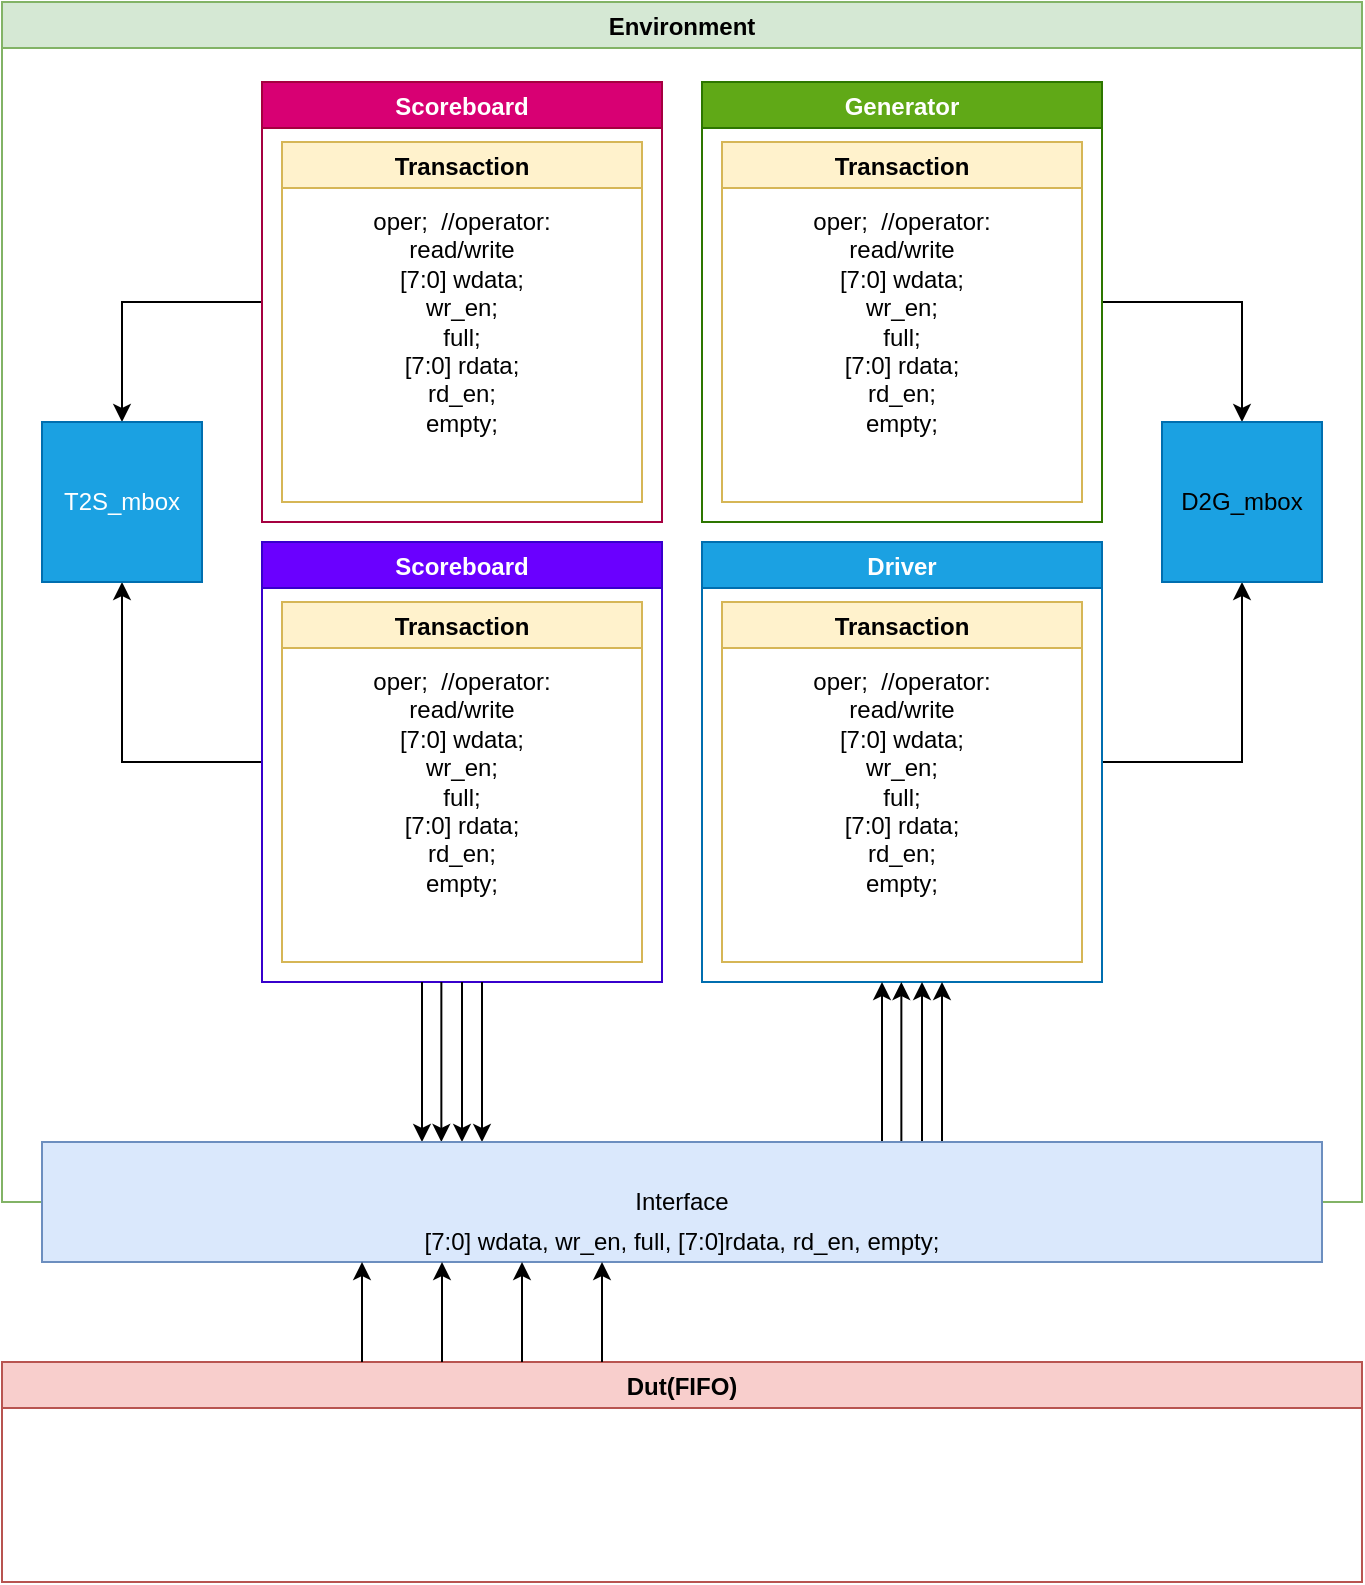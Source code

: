<mxfile version="26.0.16">
  <diagram name="페이지-1" id="jUn-iXYDyzqbW3ZydT3n">
    <mxGraphModel dx="1098" dy="1180" grid="1" gridSize="10" guides="1" tooltips="1" connect="1" arrows="1" fold="1" page="1" pageScale="1" pageWidth="1169" pageHeight="827" math="0" shadow="0">
      <root>
        <mxCell id="0" />
        <mxCell id="1" parent="0" />
        <mxCell id="eDUkALhH4fMnfee3VpbZ-59" value="Environment" style="swimlane;fillColor=#d5e8d4;strokeColor=#82b366;" parent="1" vertex="1">
          <mxGeometry x="60" y="20" width="680" height="600" as="geometry" />
        </mxCell>
        <mxCell id="eDUkALhH4fMnfee3VpbZ-60" style="edgeStyle=orthogonalEdgeStyle;html=1;exitX=0;exitY=0.5;exitDx=0;exitDy=0;entryX=0.5;entryY=0;entryDx=0;entryDy=0;rounded=0;curved=0;" parent="eDUkALhH4fMnfee3VpbZ-59" source="eDUkALhH4fMnfee3VpbZ-61" target="eDUkALhH4fMnfee3VpbZ-72" edge="1">
          <mxGeometry relative="1" as="geometry" />
        </mxCell>
        <mxCell id="eDUkALhH4fMnfee3VpbZ-61" value="Scoreboard" style="swimlane;startSize=23;fillColor=#d80073;fontColor=#ffffff;strokeColor=#A50040;" parent="eDUkALhH4fMnfee3VpbZ-59" vertex="1">
          <mxGeometry x="130" y="40" width="200" height="220" as="geometry" />
        </mxCell>
        <mxCell id="eDUkALhH4fMnfee3VpbZ-62" value="Transaction" style="swimlane;fillColor=#fff2cc;strokeColor=#d6b656;" parent="eDUkALhH4fMnfee3VpbZ-61" vertex="1">
          <mxGeometry x="10" y="30" width="180" height="180" as="geometry" />
        </mxCell>
        <mxCell id="eDUkALhH4fMnfee3VpbZ-91" value="&lt;div&gt;oper;&amp;nbsp; //operator: read/write&lt;/div&gt;&lt;div&gt;[7:0] wdata;&lt;/div&gt;&lt;div&gt;wr_en;&lt;/div&gt;&lt;div&gt;full;&lt;/div&gt;&lt;div&gt;[7:0] rdata;&lt;/div&gt;&lt;div&gt;rd_en;&lt;/div&gt;&lt;div&gt;empty;&lt;/div&gt;" style="text;html=1;align=center;verticalAlign=middle;whiteSpace=wrap;rounded=0;" parent="eDUkALhH4fMnfee3VpbZ-62" vertex="1">
          <mxGeometry x="40" y="30" width="100" height="120" as="geometry" />
        </mxCell>
        <mxCell id="eDUkALhH4fMnfee3VpbZ-63" style="edgeStyle=orthogonalEdgeStyle;html=1;exitX=0;exitY=0.5;exitDx=0;exitDy=0;entryX=0.5;entryY=1;entryDx=0;entryDy=0;rounded=0;curved=0;" parent="eDUkALhH4fMnfee3VpbZ-59" source="eDUkALhH4fMnfee3VpbZ-64" target="eDUkALhH4fMnfee3VpbZ-72" edge="1">
          <mxGeometry relative="1" as="geometry" />
        </mxCell>
        <mxCell id="eDUkALhH4fMnfee3VpbZ-64" value="Scoreboard" style="swimlane;startSize=23;fillColor=#6a00ff;fontColor=#ffffff;strokeColor=#3700CC;" parent="eDUkALhH4fMnfee3VpbZ-59" vertex="1">
          <mxGeometry x="130" y="270" width="200" height="220" as="geometry" />
        </mxCell>
        <mxCell id="eDUkALhH4fMnfee3VpbZ-65" value="Transaction" style="swimlane;fillColor=#fff2cc;strokeColor=#d6b656;" parent="eDUkALhH4fMnfee3VpbZ-64" vertex="1">
          <mxGeometry x="10" y="30" width="180" height="180" as="geometry" />
        </mxCell>
        <mxCell id="eDUkALhH4fMnfee3VpbZ-90" value="&lt;div&gt;oper;&amp;nbsp; //operator: read/write&lt;/div&gt;&lt;div&gt;[7:0] wdata;&lt;/div&gt;&lt;div&gt;wr_en;&lt;/div&gt;&lt;div&gt;full;&lt;/div&gt;&lt;div&gt;[7:0] rdata;&lt;/div&gt;&lt;div&gt;rd_en;&lt;/div&gt;&lt;div&gt;empty;&lt;/div&gt;" style="text;html=1;align=center;verticalAlign=middle;whiteSpace=wrap;rounded=0;" parent="eDUkALhH4fMnfee3VpbZ-65" vertex="1">
          <mxGeometry x="40" y="30" width="100" height="120" as="geometry" />
        </mxCell>
        <mxCell id="eDUkALhH4fMnfee3VpbZ-66" style="edgeStyle=orthogonalEdgeStyle;html=1;entryX=0.5;entryY=0;entryDx=0;entryDy=0;rounded=0;curved=0;" parent="eDUkALhH4fMnfee3VpbZ-59" source="eDUkALhH4fMnfee3VpbZ-67" target="eDUkALhH4fMnfee3VpbZ-73" edge="1">
          <mxGeometry relative="1" as="geometry" />
        </mxCell>
        <mxCell id="eDUkALhH4fMnfee3VpbZ-67" value="Generator" style="swimlane;startSize=23;fillColor=#60a917;strokeColor=#2D7600;fontColor=#ffffff;" parent="eDUkALhH4fMnfee3VpbZ-59" vertex="1">
          <mxGeometry x="350" y="40" width="200" height="220" as="geometry" />
        </mxCell>
        <mxCell id="eDUkALhH4fMnfee3VpbZ-68" value="Transaction" style="swimlane;fillColor=#fff2cc;strokeColor=#d6b656;" parent="eDUkALhH4fMnfee3VpbZ-67" vertex="1">
          <mxGeometry x="10" y="30" width="180" height="180" as="geometry" />
        </mxCell>
        <mxCell id="eDUkALhH4fMnfee3VpbZ-88" value="&lt;div&gt;oper;&amp;nbsp; //operator: read/write&lt;/div&gt;&lt;div&gt;[7:0] wdata;&lt;/div&gt;&lt;div&gt;wr_en;&lt;/div&gt;&lt;div&gt;full;&lt;/div&gt;&lt;div&gt;[7:0] rdata;&lt;/div&gt;&lt;div&gt;rd_en;&lt;/div&gt;&lt;div&gt;empty;&lt;/div&gt;" style="text;html=1;align=center;verticalAlign=middle;whiteSpace=wrap;rounded=0;" parent="eDUkALhH4fMnfee3VpbZ-68" vertex="1">
          <mxGeometry x="40" y="30" width="100" height="120" as="geometry" />
        </mxCell>
        <mxCell id="eDUkALhH4fMnfee3VpbZ-69" style="edgeStyle=orthogonalEdgeStyle;html=1;entryX=0.5;entryY=1;entryDx=0;entryDy=0;rounded=0;curved=0;" parent="eDUkALhH4fMnfee3VpbZ-59" source="eDUkALhH4fMnfee3VpbZ-70" target="eDUkALhH4fMnfee3VpbZ-73" edge="1">
          <mxGeometry relative="1" as="geometry" />
        </mxCell>
        <mxCell id="eDUkALhH4fMnfee3VpbZ-70" value="Driver" style="swimlane;startSize=23;fillColor=#1ba1e2;strokeColor=#006EAF;fontColor=#ffffff;" parent="eDUkALhH4fMnfee3VpbZ-59" vertex="1">
          <mxGeometry x="350" y="270" width="200" height="220" as="geometry" />
        </mxCell>
        <mxCell id="eDUkALhH4fMnfee3VpbZ-71" value="Transaction" style="swimlane;fillColor=#fff2cc;strokeColor=#d6b656;" parent="eDUkALhH4fMnfee3VpbZ-70" vertex="1">
          <mxGeometry x="10" y="30" width="180" height="180" as="geometry" />
        </mxCell>
        <mxCell id="eDUkALhH4fMnfee3VpbZ-89" value="&lt;div&gt;oper;&amp;nbsp; //operator: read/write&lt;/div&gt;&lt;div&gt;[7:0] wdata;&lt;/div&gt;&lt;div&gt;wr_en;&lt;/div&gt;&lt;div&gt;full;&lt;/div&gt;&lt;div&gt;[7:0] rdata;&lt;/div&gt;&lt;div&gt;rd_en;&lt;/div&gt;&lt;div&gt;empty;&lt;/div&gt;" style="text;html=1;align=center;verticalAlign=middle;whiteSpace=wrap;rounded=0;" parent="eDUkALhH4fMnfee3VpbZ-71" vertex="1">
          <mxGeometry x="40" y="30" width="100" height="120" as="geometry" />
        </mxCell>
        <mxCell id="eDUkALhH4fMnfee3VpbZ-72" value="T2S_mbox" style="whiteSpace=wrap;html=1;aspect=fixed;fillColor=#1ba1e2;fontColor=#ffffff;strokeColor=#006EAF;" parent="eDUkALhH4fMnfee3VpbZ-59" vertex="1">
          <mxGeometry x="20" y="210" width="80" height="80" as="geometry" />
        </mxCell>
        <mxCell id="eDUkALhH4fMnfee3VpbZ-73" value="&lt;span style=&quot;color: rgb(0, 0, 0);&quot;&gt;D2G_mbox&lt;/span&gt;" style="whiteSpace=wrap;html=1;aspect=fixed;fillColor=#1ba1e2;fontColor=#ffffff;strokeColor=#006EAF;" parent="eDUkALhH4fMnfee3VpbZ-59" vertex="1">
          <mxGeometry x="580" y="210" width="80" height="80" as="geometry" />
        </mxCell>
        <mxCell id="eDUkALhH4fMnfee3VpbZ-74" style="edgeStyle=none;html=1;" parent="eDUkALhH4fMnfee3VpbZ-59" edge="1">
          <mxGeometry relative="1" as="geometry">
            <mxPoint x="470" y="570" as="sourcePoint" />
            <mxPoint x="470" y="490" as="targetPoint" />
          </mxGeometry>
        </mxCell>
        <mxCell id="eDUkALhH4fMnfee3VpbZ-75" style="edgeStyle=none;html=1;" parent="eDUkALhH4fMnfee3VpbZ-59" edge="1">
          <mxGeometry relative="1" as="geometry">
            <mxPoint x="460" y="570" as="sourcePoint" />
            <mxPoint x="460" y="490" as="targetPoint" />
          </mxGeometry>
        </mxCell>
        <mxCell id="eDUkALhH4fMnfee3VpbZ-76" style="edgeStyle=none;html=1;" parent="eDUkALhH4fMnfee3VpbZ-59" edge="1">
          <mxGeometry relative="1" as="geometry">
            <mxPoint x="449.68" y="570" as="sourcePoint" />
            <mxPoint x="449.68" y="490" as="targetPoint" />
          </mxGeometry>
        </mxCell>
        <mxCell id="eDUkALhH4fMnfee3VpbZ-77" style="edgeStyle=none;html=1;" parent="eDUkALhH4fMnfee3VpbZ-59" edge="1">
          <mxGeometry relative="1" as="geometry">
            <mxPoint x="440" y="570" as="sourcePoint" />
            <mxPoint x="440" y="490" as="targetPoint" />
          </mxGeometry>
        </mxCell>
        <mxCell id="eDUkALhH4fMnfee3VpbZ-78" style="edgeStyle=none;html=1;" parent="eDUkALhH4fMnfee3VpbZ-59" edge="1">
          <mxGeometry relative="1" as="geometry">
            <mxPoint x="240" y="490" as="sourcePoint" />
            <mxPoint x="240" y="570" as="targetPoint" />
          </mxGeometry>
        </mxCell>
        <mxCell id="eDUkALhH4fMnfee3VpbZ-79" style="edgeStyle=none;html=1;" parent="eDUkALhH4fMnfee3VpbZ-59" edge="1">
          <mxGeometry relative="1" as="geometry">
            <mxPoint x="230" y="490" as="sourcePoint" />
            <mxPoint x="230" y="570" as="targetPoint" />
          </mxGeometry>
        </mxCell>
        <mxCell id="eDUkALhH4fMnfee3VpbZ-80" style="edgeStyle=none;html=1;" parent="eDUkALhH4fMnfee3VpbZ-59" edge="1">
          <mxGeometry relative="1" as="geometry">
            <mxPoint x="219.68" y="490" as="sourcePoint" />
            <mxPoint x="219.68" y="570" as="targetPoint" />
          </mxGeometry>
        </mxCell>
        <mxCell id="eDUkALhH4fMnfee3VpbZ-81" style="edgeStyle=none;html=1;" parent="eDUkALhH4fMnfee3VpbZ-59" edge="1">
          <mxGeometry relative="1" as="geometry">
            <mxPoint x="210" y="490" as="sourcePoint" />
            <mxPoint x="210" y="570" as="targetPoint" />
          </mxGeometry>
        </mxCell>
        <mxCell id="eDUkALhH4fMnfee3VpbZ-82" value="Interface" style="rounded=0;whiteSpace=wrap;html=1;fillColor=#dae8fc;strokeColor=#6c8ebf;" parent="1" vertex="1">
          <mxGeometry x="80" y="590" width="640" height="60" as="geometry" />
        </mxCell>
        <mxCell id="eDUkALhH4fMnfee3VpbZ-83" value="Dut(FIFO)" style="swimlane;fillColor=#f8cecc;strokeColor=#b85450;" parent="1" vertex="1">
          <mxGeometry x="60" y="700" width="680" height="110" as="geometry" />
        </mxCell>
        <mxCell id="eDUkALhH4fMnfee3VpbZ-84" style="edgeStyle=none;html=1;entryX=0.5;entryY=1;entryDx=0;entryDy=0;" parent="1" edge="1">
          <mxGeometry relative="1" as="geometry">
            <mxPoint x="360" y="700" as="sourcePoint" />
            <mxPoint x="360" y="650" as="targetPoint" />
          </mxGeometry>
        </mxCell>
        <mxCell id="eDUkALhH4fMnfee3VpbZ-85" style="edgeStyle=none;html=1;entryX=0.5;entryY=1;entryDx=0;entryDy=0;" parent="1" edge="1">
          <mxGeometry relative="1" as="geometry">
            <mxPoint x="320" y="700" as="sourcePoint" />
            <mxPoint x="320" y="650" as="targetPoint" />
          </mxGeometry>
        </mxCell>
        <mxCell id="eDUkALhH4fMnfee3VpbZ-86" style="edgeStyle=none;html=1;entryX=0.5;entryY=1;entryDx=0;entryDy=0;" parent="1" edge="1">
          <mxGeometry relative="1" as="geometry">
            <mxPoint x="280" y="700" as="sourcePoint" />
            <mxPoint x="280" y="650" as="targetPoint" />
          </mxGeometry>
        </mxCell>
        <mxCell id="eDUkALhH4fMnfee3VpbZ-87" style="edgeStyle=none;html=1;entryX=0.5;entryY=1;entryDx=0;entryDy=0;" parent="1" edge="1">
          <mxGeometry relative="1" as="geometry">
            <mxPoint x="240" y="700" as="sourcePoint" />
            <mxPoint x="240" y="650" as="targetPoint" />
          </mxGeometry>
        </mxCell>
        <mxCell id="eDUkALhH4fMnfee3VpbZ-92" value="[7:0] wdata, wr_en, full, [7:0]rdata, rd_en, empty;" style="text;html=1;align=center;verticalAlign=middle;whiteSpace=wrap;rounded=0;" parent="1" vertex="1">
          <mxGeometry x="220" y="630" width="360" height="20" as="geometry" />
        </mxCell>
      </root>
    </mxGraphModel>
  </diagram>
</mxfile>
